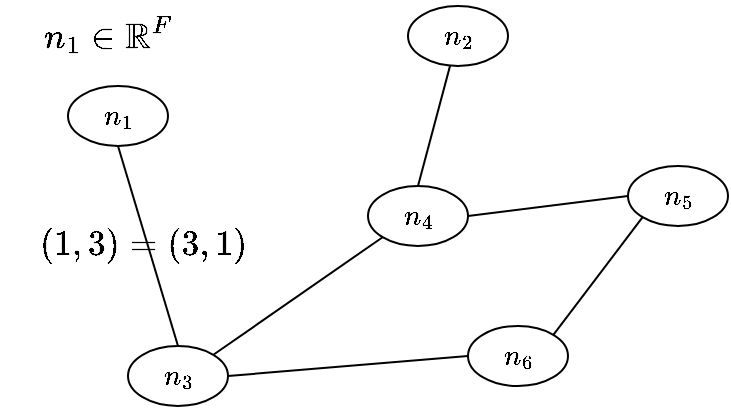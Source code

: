 <mxfile version="19.0.3" type="device"><diagram id="CzkxneIb2I745TnnGcjJ" name="Seite-1"><mxGraphModel dx="154" dy="597" grid="1" gridSize="10" guides="1" tooltips="1" connect="1" arrows="1" fold="1" page="1" pageScale="1" pageWidth="827" pageHeight="1169" math="1" shadow="0"><root><mxCell id="0"/><mxCell id="1" parent="0"/><mxCell id="SC0p0Xq6D0okibCWKJhl-1" value="$$(1,3)=(3,1)$$" style="text;html=1;strokeColor=none;fillColor=none;align=center;verticalAlign=middle;whiteSpace=wrap;rounded=0;fontSize=15;fontColor=#000000;" vertex="1" parent="1"><mxGeometry x="978" y="244" width="60" height="30" as="geometry"/></mxCell><mxCell id="ZK72q-OOCVICoLlhXBr2-1" value="$$n_1$$" style="ellipse;whiteSpace=wrap;html=1;" parent="1" vertex="1"><mxGeometry x="970" y="180" width="50" height="30" as="geometry"/></mxCell><mxCell id="ZK72q-OOCVICoLlhXBr2-2" value="$$n_2$$" style="ellipse;whiteSpace=wrap;html=1;" parent="1" vertex="1"><mxGeometry x="1140" y="140" width="50" height="30" as="geometry"/></mxCell><mxCell id="ZK72q-OOCVICoLlhXBr2-3" value="$$n_3$$" style="ellipse;whiteSpace=wrap;html=1;" parent="1" vertex="1"><mxGeometry x="1000" y="310" width="50" height="30" as="geometry"/></mxCell><mxCell id="ZK72q-OOCVICoLlhXBr2-4" value="$$n_5$$" style="ellipse;whiteSpace=wrap;html=1;" parent="1" vertex="1"><mxGeometry x="1250" y="220" width="50" height="30" as="geometry"/></mxCell><mxCell id="ZK72q-OOCVICoLlhXBr2-5" value="$$n_4$$" style="ellipse;whiteSpace=wrap;html=1;" parent="1" vertex="1"><mxGeometry x="1120" y="230" width="50" height="30" as="geometry"/></mxCell><mxCell id="ZK72q-OOCVICoLlhXBr2-6" value="$$n_6$$" style="ellipse;whiteSpace=wrap;html=1;" parent="1" vertex="1"><mxGeometry x="1170" y="300" width="50" height="30" as="geometry"/></mxCell><mxCell id="ZK72q-OOCVICoLlhXBr2-9" value="" style="endArrow=none;html=1;rounded=0;entryX=0.5;entryY=1;entryDx=0;entryDy=0;exitX=0.5;exitY=0;exitDx=0;exitDy=0;" parent="1" source="ZK72q-OOCVICoLlhXBr2-3" target="ZK72q-OOCVICoLlhXBr2-1" edge="1"><mxGeometry width="50" height="50" relative="1" as="geometry"><mxPoint x="920" y="540" as="sourcePoint"/><mxPoint x="970" y="490" as="targetPoint"/></mxGeometry></mxCell><mxCell id="ZK72q-OOCVICoLlhXBr2-11" value="" style="endArrow=none;html=1;rounded=0;entryX=1;entryY=0.5;entryDx=0;entryDy=0;exitX=0;exitY=0.5;exitDx=0;exitDy=0;" parent="1" source="ZK72q-OOCVICoLlhXBr2-6" target="ZK72q-OOCVICoLlhXBr2-3" edge="1"><mxGeometry width="50" height="50" relative="1" as="geometry"><mxPoint x="920" y="540" as="sourcePoint"/><mxPoint x="970" y="490" as="targetPoint"/></mxGeometry></mxCell><mxCell id="ZK72q-OOCVICoLlhXBr2-12" value="" style="endArrow=none;html=1;rounded=0;entryX=1;entryY=0;entryDx=0;entryDy=0;exitX=0;exitY=1;exitDx=0;exitDy=0;" parent="1" source="ZK72q-OOCVICoLlhXBr2-5" target="ZK72q-OOCVICoLlhXBr2-3" edge="1"><mxGeometry width="50" height="50" relative="1" as="geometry"><mxPoint x="920" y="540" as="sourcePoint"/><mxPoint x="970" y="490" as="targetPoint"/></mxGeometry></mxCell><mxCell id="ZK72q-OOCVICoLlhXBr2-13" value="" style="endArrow=none;html=1;rounded=0;entryX=1;entryY=0.5;entryDx=0;entryDy=0;exitX=0;exitY=0.5;exitDx=0;exitDy=0;" parent="1" source="ZK72q-OOCVICoLlhXBr2-4" target="ZK72q-OOCVICoLlhXBr2-5" edge="1"><mxGeometry width="50" height="50" relative="1" as="geometry"><mxPoint x="920" y="540" as="sourcePoint"/><mxPoint x="970" y="490" as="targetPoint"/></mxGeometry></mxCell><mxCell id="ZK72q-OOCVICoLlhXBr2-14" value="" style="endArrow=none;html=1;rounded=0;entryX=1;entryY=0;entryDx=0;entryDy=0;exitX=0;exitY=1;exitDx=0;exitDy=0;" parent="1" source="ZK72q-OOCVICoLlhXBr2-4" target="ZK72q-OOCVICoLlhXBr2-6" edge="1"><mxGeometry width="50" height="50" relative="1" as="geometry"><mxPoint x="920" y="540" as="sourcePoint"/><mxPoint x="970" y="490" as="targetPoint"/></mxGeometry></mxCell><mxCell id="ZK72q-OOCVICoLlhXBr2-15" value="" style="endArrow=none;html=1;rounded=0;entryX=0.5;entryY=0;entryDx=0;entryDy=0;" parent="1" source="ZK72q-OOCVICoLlhXBr2-2" target="ZK72q-OOCVICoLlhXBr2-5" edge="1"><mxGeometry width="50" height="50" relative="1" as="geometry"><mxPoint x="920" y="540" as="sourcePoint"/><mxPoint x="970" y="490" as="targetPoint"/></mxGeometry></mxCell><mxCell id="ZK72q-OOCVICoLlhXBr2-23" value="$$n_1 \in \mathbb{R}^F$$" style="text;html=1;strokeColor=none;fillColor=none;align=center;verticalAlign=middle;whiteSpace=wrap;rounded=0;fontSize=15;fontColor=#000000;" parent="1" vertex="1"><mxGeometry x="960" y="140" width="60" height="30" as="geometry"/></mxCell></root></mxGraphModel></diagram></mxfile>